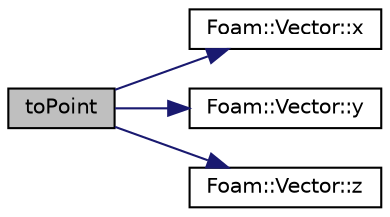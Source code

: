 digraph "toPoint"
{
  bgcolor="transparent";
  edge [fontname="Helvetica",fontsize="10",labelfontname="Helvetica",labelfontsize="10"];
  node [fontname="Helvetica",fontsize="10",shape=record];
  rankdir="LR";
  Node149198 [label="toPoint",height=0.2,width=0.4,color="black", fillcolor="grey75", style="filled", fontcolor="black"];
  Node149198 -> Node149199 [color="midnightblue",fontsize="10",style="solid",fontname="Helvetica"];
  Node149199 [label="Foam::Vector::x",height=0.2,width=0.4,color="black",URL="$a29749.html#a63327976e5a8359700064a02ae22548e"];
  Node149198 -> Node149200 [color="midnightblue",fontsize="10",style="solid",fontname="Helvetica"];
  Node149200 [label="Foam::Vector::y",height=0.2,width=0.4,color="black",URL="$a29749.html#a1ee865f676fbac703a49c6654dd3ad74"];
  Node149198 -> Node149201 [color="midnightblue",fontsize="10",style="solid",fontname="Helvetica"];
  Node149201 [label="Foam::Vector::z",height=0.2,width=0.4,color="black",URL="$a29749.html#a1c8320b15610de211ec70ef966581423"];
}
